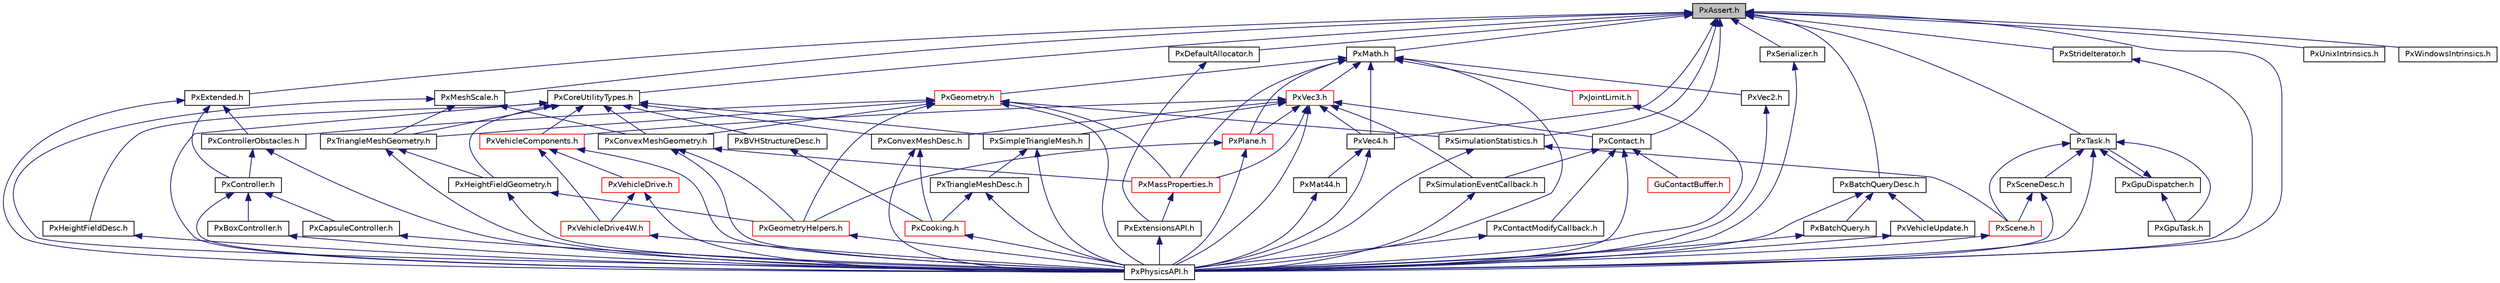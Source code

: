 digraph "PxAssert.h"
{
  edge [fontname="Helvetica",fontsize="10",labelfontname="Helvetica",labelfontsize="10"];
  node [fontname="Helvetica",fontsize="10",shape=record];
  Node0 [label="PxAssert.h",height=0.2,width=0.4,color="black", fillcolor="grey75", style="filled", fontcolor="black"];
  Node0 -> Node1 [dir="back",color="midnightblue",fontsize="10",style="solid",fontname="Helvetica"];
  Node1 [label="PxExtended.h",height=0.2,width=0.4,color="black", fillcolor="white", style="filled",URL="$PxExtended_8h.html"];
  Node1 -> Node2 [dir="back",color="midnightblue",fontsize="10",style="solid",fontname="Helvetica"];
  Node2 [label="PxController.h",height=0.2,width=0.4,color="black", fillcolor="white", style="filled",URL="$PxController_8h.html"];
  Node2 -> Node3 [dir="back",color="midnightblue",fontsize="10",style="solid",fontname="Helvetica"];
  Node3 [label="PxBoxController.h",height=0.2,width=0.4,color="black", fillcolor="white", style="filled",URL="$PxBoxController_8h.html"];
  Node3 -> Node4 [dir="back",color="midnightblue",fontsize="10",style="solid",fontname="Helvetica"];
  Node4 [label="PxPhysicsAPI.h",height=0.2,width=0.4,color="black", fillcolor="white", style="filled",URL="$PxPhysicsAPI_8h.html"];
  Node2 -> Node5 [dir="back",color="midnightblue",fontsize="10",style="solid",fontname="Helvetica"];
  Node5 [label="PxCapsuleController.h",height=0.2,width=0.4,color="black", fillcolor="white", style="filled",URL="$PxCapsuleController_8h.html"];
  Node5 -> Node4 [dir="back",color="midnightblue",fontsize="10",style="solid",fontname="Helvetica"];
  Node2 -> Node4 [dir="back",color="midnightblue",fontsize="10",style="solid",fontname="Helvetica"];
  Node1 -> Node6 [dir="back",color="midnightblue",fontsize="10",style="solid",fontname="Helvetica"];
  Node6 [label="PxControllerObstacles.h",height=0.2,width=0.4,color="black", fillcolor="white", style="filled",URL="$PxControllerObstacles_8h.html"];
  Node6 -> Node2 [dir="back",color="midnightblue",fontsize="10",style="solid",fontname="Helvetica"];
  Node6 -> Node4 [dir="back",color="midnightblue",fontsize="10",style="solid",fontname="Helvetica"];
  Node1 -> Node4 [dir="back",color="midnightblue",fontsize="10",style="solid",fontname="Helvetica"];
  Node0 -> Node7 [dir="back",color="midnightblue",fontsize="10",style="solid",fontname="Helvetica"];
  Node7 [label="PxCoreUtilityTypes.h",height=0.2,width=0.4,color="black", fillcolor="white", style="filled",URL="$PxCoreUtilityTypes_8h.html"];
  Node7 -> Node8 [dir="back",color="midnightblue",fontsize="10",style="solid",fontname="Helvetica"];
  Node8 [label="PxBVHStructureDesc.h",height=0.2,width=0.4,color="black", fillcolor="white", style="filled",URL="$PxBVHStructureDesc_8h.html"];
  Node8 -> Node9 [dir="back",color="midnightblue",fontsize="10",style="solid",fontname="Helvetica"];
  Node9 [label="PxCooking.h",height=0.2,width=0.4,color="red", fillcolor="white", style="filled",URL="$PxCooking_8h.html"];
  Node9 -> Node4 [dir="back",color="midnightblue",fontsize="10",style="solid",fontname="Helvetica"];
  Node7 -> Node14 [dir="back",color="midnightblue",fontsize="10",style="solid",fontname="Helvetica"];
  Node14 [label="PxConvexMeshDesc.h",height=0.2,width=0.4,color="black", fillcolor="white", style="filled",URL="$PxConvexMeshDesc_8h.html"];
  Node14 -> Node9 [dir="back",color="midnightblue",fontsize="10",style="solid",fontname="Helvetica"];
  Node14 -> Node4 [dir="back",color="midnightblue",fontsize="10",style="solid",fontname="Helvetica"];
  Node7 -> Node15 [dir="back",color="midnightblue",fontsize="10",style="solid",fontname="Helvetica"];
  Node15 [label="PxConvexMeshGeometry.h",height=0.2,width=0.4,color="black", fillcolor="white", style="filled",URL="$PxConvexMeshGeometry_8h.html"];
  Node15 -> Node16 [dir="back",color="midnightblue",fontsize="10",style="solid",fontname="Helvetica"];
  Node16 [label="PxMassProperties.h",height=0.2,width=0.4,color="red", fillcolor="white", style="filled",URL="$PxMassProperties_8h.html"];
  Node16 -> Node13 [dir="back",color="midnightblue",fontsize="10",style="solid",fontname="Helvetica"];
  Node13 [label="PxExtensionsAPI.h",height=0.2,width=0.4,color="black", fillcolor="white", style="filled",URL="$PxExtensionsAPI_8h.html"];
  Node13 -> Node4 [dir="back",color="midnightblue",fontsize="10",style="solid",fontname="Helvetica"];
  Node15 -> Node18 [dir="back",color="midnightblue",fontsize="10",style="solid",fontname="Helvetica"];
  Node18 [label="PxGeometryHelpers.h",height=0.2,width=0.4,color="red", fillcolor="white", style="filled",URL="$PxGeometryHelpers_8h.html"];
  Node18 -> Node4 [dir="back",color="midnightblue",fontsize="10",style="solid",fontname="Helvetica"];
  Node15 -> Node4 [dir="back",color="midnightblue",fontsize="10",style="solid",fontname="Helvetica"];
  Node7 -> Node46 [dir="back",color="midnightblue",fontsize="10",style="solid",fontname="Helvetica"];
  Node46 [label="PxHeightFieldGeometry.h",height=0.2,width=0.4,color="black", fillcolor="white", style="filled",URL="$PxHeightFieldGeometry_8h.html"];
  Node46 -> Node18 [dir="back",color="midnightblue",fontsize="10",style="solid",fontname="Helvetica"];
  Node46 -> Node4 [dir="back",color="midnightblue",fontsize="10",style="solid",fontname="Helvetica"];
  Node7 -> Node47 [dir="back",color="midnightblue",fontsize="10",style="solid",fontname="Helvetica"];
  Node47 [label="PxHeightFieldDesc.h",height=0.2,width=0.4,color="black", fillcolor="white", style="filled",URL="$PxHeightFieldDesc_8h.html"];
  Node47 -> Node4 [dir="back",color="midnightblue",fontsize="10",style="solid",fontname="Helvetica"];
  Node7 -> Node48 [dir="back",color="midnightblue",fontsize="10",style="solid",fontname="Helvetica"];
  Node48 [label="PxSimpleTriangleMesh.h",height=0.2,width=0.4,color="black", fillcolor="white", style="filled",URL="$PxSimpleTriangleMesh_8h.html"];
  Node48 -> Node49 [dir="back",color="midnightblue",fontsize="10",style="solid",fontname="Helvetica"];
  Node49 [label="PxTriangleMeshDesc.h",height=0.2,width=0.4,color="black", fillcolor="white", style="filled",URL="$PxTriangleMeshDesc_8h.html"];
  Node49 -> Node9 [dir="back",color="midnightblue",fontsize="10",style="solid",fontname="Helvetica"];
  Node49 -> Node4 [dir="back",color="midnightblue",fontsize="10",style="solid",fontname="Helvetica"];
  Node48 -> Node4 [dir="back",color="midnightblue",fontsize="10",style="solid",fontname="Helvetica"];
  Node7 -> Node50 [dir="back",color="midnightblue",fontsize="10",style="solid",fontname="Helvetica"];
  Node50 [label="PxTriangleMeshGeometry.h",height=0.2,width=0.4,color="black", fillcolor="white", style="filled",URL="$PxTriangleMeshGeometry_8h.html"];
  Node50 -> Node46 [dir="back",color="midnightblue",fontsize="10",style="solid",fontname="Helvetica"];
  Node50 -> Node4 [dir="back",color="midnightblue",fontsize="10",style="solid",fontname="Helvetica"];
  Node7 -> Node4 [dir="back",color="midnightblue",fontsize="10",style="solid",fontname="Helvetica"];
  Node7 -> Node51 [dir="back",color="midnightblue",fontsize="10",style="solid",fontname="Helvetica"];
  Node51 [label="PxVehicleComponents.h",height=0.2,width=0.4,color="red", fillcolor="white", style="filled",URL="$PxVehicleComponents_8h.html"];
  Node51 -> Node4 [dir="back",color="midnightblue",fontsize="10",style="solid",fontname="Helvetica"];
  Node51 -> Node36 [dir="back",color="midnightblue",fontsize="10",style="solid",fontname="Helvetica"];
  Node36 [label="PxVehicleDrive.h",height=0.2,width=0.4,color="red", fillcolor="white", style="filled",URL="$PxVehicleDrive_8h.html"];
  Node36 -> Node4 [dir="back",color="midnightblue",fontsize="10",style="solid",fontname="Helvetica"];
  Node36 -> Node37 [dir="back",color="midnightblue",fontsize="10",style="solid",fontname="Helvetica"];
  Node37 [label="PxVehicleDrive4W.h",height=0.2,width=0.4,color="red", fillcolor="white", style="filled",URL="$PxVehicleDrive4W_8h.html"];
  Node37 -> Node4 [dir="back",color="midnightblue",fontsize="10",style="solid",fontname="Helvetica"];
  Node51 -> Node37 [dir="back",color="midnightblue",fontsize="10",style="solid",fontname="Helvetica"];
  Node0 -> Node52 [dir="back",color="midnightblue",fontsize="10",style="solid",fontname="Helvetica"];
  Node52 [label="PxSerializer.h",height=0.2,width=0.4,color="black", fillcolor="white", style="filled",URL="$PxSerializer_8h.html"];
  Node52 -> Node4 [dir="back",color="midnightblue",fontsize="10",style="solid",fontname="Helvetica"];
  Node0 -> Node53 [dir="back",color="midnightblue",fontsize="10",style="solid",fontname="Helvetica"];
  Node53 [label="PxDefaultAllocator.h",height=0.2,width=0.4,color="black", fillcolor="white", style="filled",URL="$PxDefaultAllocator_8h.html"];
  Node53 -> Node13 [dir="back",color="midnightblue",fontsize="10",style="solid",fontname="Helvetica"];
  Node0 -> Node54 [dir="back",color="midnightblue",fontsize="10",style="solid",fontname="Helvetica"];
  Node54 [label="PxMeshScale.h",height=0.2,width=0.4,color="black", fillcolor="white", style="filled",URL="$PxMeshScale_8h.html"];
  Node54 -> Node15 [dir="back",color="midnightblue",fontsize="10",style="solid",fontname="Helvetica"];
  Node54 -> Node50 [dir="back",color="midnightblue",fontsize="10",style="solid",fontname="Helvetica"];
  Node54 -> Node4 [dir="back",color="midnightblue",fontsize="10",style="solid",fontname="Helvetica"];
  Node0 -> Node55 [dir="back",color="midnightblue",fontsize="10",style="solid",fontname="Helvetica"];
  Node55 [label="PxBatchQueryDesc.h",height=0.2,width=0.4,color="black", fillcolor="white", style="filled",URL="$PxBatchQueryDesc_8h.html"];
  Node55 -> Node43 [dir="back",color="midnightblue",fontsize="10",style="solid",fontname="Helvetica"];
  Node43 [label="PxBatchQuery.h",height=0.2,width=0.4,color="black", fillcolor="white", style="filled",URL="$PxBatchQuery_8h.html"];
  Node43 -> Node4 [dir="back",color="midnightblue",fontsize="10",style="solid",fontname="Helvetica"];
  Node55 -> Node4 [dir="back",color="midnightblue",fontsize="10",style="solid",fontname="Helvetica"];
  Node55 -> Node56 [dir="back",color="midnightblue",fontsize="10",style="solid",fontname="Helvetica"];
  Node56 [label="PxVehicleUpdate.h",height=0.2,width=0.4,color="black", fillcolor="white", style="filled",URL="$PxVehicleUpdate_8h.html"];
  Node56 -> Node4 [dir="back",color="midnightblue",fontsize="10",style="solid",fontname="Helvetica"];
  Node0 -> Node57 [dir="back",color="midnightblue",fontsize="10",style="solid",fontname="Helvetica"];
  Node57 [label="PxContact.h",height=0.2,width=0.4,color="black", fillcolor="white", style="filled",URL="$PxContact_8h.html"];
  Node57 -> Node58 [dir="back",color="midnightblue",fontsize="10",style="solid",fontname="Helvetica"];
  Node58 [label="GuContactBuffer.h",height=0.2,width=0.4,color="red", fillcolor="white", style="filled",URL="$GuContactBuffer_8h.html"];
  Node57 -> Node44 [dir="back",color="midnightblue",fontsize="10",style="solid",fontname="Helvetica"];
  Node44 [label="PxContactModifyCallback.h",height=0.2,width=0.4,color="black", fillcolor="white", style="filled",URL="$PxContactModifyCallback_8h.html"];
  Node44 -> Node4 [dir="back",color="midnightblue",fontsize="10",style="solid",fontname="Helvetica"];
  Node57 -> Node4 [dir="back",color="midnightblue",fontsize="10",style="solid",fontname="Helvetica"];
  Node57 -> Node61 [dir="back",color="midnightblue",fontsize="10",style="solid",fontname="Helvetica"];
  Node61 [label="PxSimulationEventCallback.h",height=0.2,width=0.4,color="black", fillcolor="white", style="filled",URL="$PxSimulationEventCallback_8h.html"];
  Node61 -> Node4 [dir="back",color="midnightblue",fontsize="10",style="solid",fontname="Helvetica"];
  Node0 -> Node4 [dir="back",color="midnightblue",fontsize="10",style="solid",fontname="Helvetica"];
  Node0 -> Node62 [dir="back",color="midnightblue",fontsize="10",style="solid",fontname="Helvetica"];
  Node62 [label="PxTask.h",height=0.2,width=0.4,color="black", fillcolor="white", style="filled",URL="$PxTask_8h.html"];
  Node62 -> Node4 [dir="back",color="midnightblue",fontsize="10",style="solid",fontname="Helvetica"];
  Node62 -> Node63 [dir="back",color="midnightblue",fontsize="10",style="solid",fontname="Helvetica"];
  Node63 [label="PxSceneDesc.h",height=0.2,width=0.4,color="black", fillcolor="white", style="filled",URL="$PxSceneDesc_8h.html"];
  Node63 -> Node64 [dir="back",color="midnightblue",fontsize="10",style="solid",fontname="Helvetica"];
  Node64 [label="PxScene.h",height=0.2,width=0.4,color="red", fillcolor="white", style="filled",URL="$PxScene_8h.html"];
  Node64 -> Node4 [dir="back",color="midnightblue",fontsize="10",style="solid",fontname="Helvetica"];
  Node63 -> Node4 [dir="back",color="midnightblue",fontsize="10",style="solid",fontname="Helvetica"];
  Node62 -> Node64 [dir="back",color="midnightblue",fontsize="10",style="solid",fontname="Helvetica"];
  Node62 -> Node67 [dir="back",color="midnightblue",fontsize="10",style="solid",fontname="Helvetica"];
  Node67 [label="PxGpuDispatcher.h",height=0.2,width=0.4,color="black", fillcolor="white", style="filled",URL="$PxGpuDispatcher_8h.html"];
  Node67 -> Node62 [dir="back",color="midnightblue",fontsize="10",style="solid",fontname="Helvetica"];
  Node67 -> Node68 [dir="back",color="midnightblue",fontsize="10",style="solid",fontname="Helvetica"];
  Node68 [label="PxGpuTask.h",height=0.2,width=0.4,color="black", fillcolor="white", style="filled",URL="$PxGpuTask_8h.html"];
  Node62 -> Node68 [dir="back",color="midnightblue",fontsize="10",style="solid",fontname="Helvetica"];
  Node0 -> Node69 [dir="back",color="midnightblue",fontsize="10",style="solid",fontname="Helvetica"];
  Node69 [label="PxSimulationStatistics.h",height=0.2,width=0.4,color="black", fillcolor="white", style="filled",URL="$PxSimulationStatistics_8h.html"];
  Node69 -> Node64 [dir="back",color="midnightblue",fontsize="10",style="solid",fontname="Helvetica"];
  Node69 -> Node4 [dir="back",color="midnightblue",fontsize="10",style="solid",fontname="Helvetica"];
  Node0 -> Node70 [dir="back",color="midnightblue",fontsize="10",style="solid",fontname="Helvetica"];
  Node70 [label="PxMath.h",height=0.2,width=0.4,color="black", fillcolor="white", style="filled",URL="$PxMath_8h.html"];
  Node70 -> Node27 [dir="back",color="midnightblue",fontsize="10",style="solid",fontname="Helvetica"];
  Node27 [label="PxJointLimit.h",height=0.2,width=0.4,color="red", fillcolor="white", style="filled",URL="$PxJointLimit_8h.html"];
  Node27 -> Node4 [dir="back",color="midnightblue",fontsize="10",style="solid",fontname="Helvetica"];
  Node70 -> Node16 [dir="back",color="midnightblue",fontsize="10",style="solid",fontname="Helvetica"];
  Node70 -> Node71 [dir="back",color="midnightblue",fontsize="10",style="solid",fontname="Helvetica"];
  Node71 [label="PxGeometry.h",height=0.2,width=0.4,color="red", fillcolor="white", style="filled",URL="$PxGeometry_8h.html"];
  Node71 -> Node6 [dir="back",color="midnightblue",fontsize="10",style="solid",fontname="Helvetica"];
  Node71 -> Node16 [dir="back",color="midnightblue",fontsize="10",style="solid",fontname="Helvetica"];
  Node71 -> Node15 [dir="back",color="midnightblue",fontsize="10",style="solid",fontname="Helvetica"];
  Node71 -> Node18 [dir="back",color="midnightblue",fontsize="10",style="solid",fontname="Helvetica"];
  Node71 -> Node50 [dir="back",color="midnightblue",fontsize="10",style="solid",fontname="Helvetica"];
  Node71 -> Node4 [dir="back",color="midnightblue",fontsize="10",style="solid",fontname="Helvetica"];
  Node71 -> Node69 [dir="back",color="midnightblue",fontsize="10",style="solid",fontname="Helvetica"];
  Node70 -> Node4 [dir="back",color="midnightblue",fontsize="10",style="solid",fontname="Helvetica"];
  Node70 -> Node76 [dir="back",color="midnightblue",fontsize="10",style="solid",fontname="Helvetica"];
  Node76 [label="PxPlane.h",height=0.2,width=0.4,color="red", fillcolor="white", style="filled",URL="$PxPlane_8h.html"];
  Node76 -> Node18 [dir="back",color="midnightblue",fontsize="10",style="solid",fontname="Helvetica"];
  Node76 -> Node4 [dir="back",color="midnightblue",fontsize="10",style="solid",fontname="Helvetica"];
  Node70 -> Node90 [dir="back",color="midnightblue",fontsize="10",style="solid",fontname="Helvetica"];
  Node90 [label="PxVec2.h",height=0.2,width=0.4,color="black", fillcolor="white", style="filled",URL="$PxVec2_8h.html"];
  Node90 -> Node4 [dir="back",color="midnightblue",fontsize="10",style="solid",fontname="Helvetica"];
  Node70 -> Node91 [dir="back",color="midnightblue",fontsize="10",style="solid",fontname="Helvetica"];
  Node91 [label="PxVec3.h",height=0.2,width=0.4,color="red", fillcolor="white", style="filled",URL="$PxVec3_8h.html"];
  Node91 -> Node14 [dir="back",color="midnightblue",fontsize="10",style="solid",fontname="Helvetica"];
  Node91 -> Node16 [dir="back",color="midnightblue",fontsize="10",style="solid",fontname="Helvetica"];
  Node91 -> Node48 [dir="back",color="midnightblue",fontsize="10",style="solid",fontname="Helvetica"];
  Node91 -> Node57 [dir="back",color="midnightblue",fontsize="10",style="solid",fontname="Helvetica"];
  Node91 -> Node4 [dir="back",color="midnightblue",fontsize="10",style="solid",fontname="Helvetica"];
  Node91 -> Node61 [dir="back",color="midnightblue",fontsize="10",style="solid",fontname="Helvetica"];
  Node91 -> Node51 [dir="back",color="midnightblue",fontsize="10",style="solid",fontname="Helvetica"];
  Node91 -> Node76 [dir="back",color="midnightblue",fontsize="10",style="solid",fontname="Helvetica"];
  Node91 -> Node104 [dir="back",color="midnightblue",fontsize="10",style="solid",fontname="Helvetica"];
  Node104 [label="PxVec4.h",height=0.2,width=0.4,color="black", fillcolor="white", style="filled",URL="$PxVec4_8h.html"];
  Node104 -> Node4 [dir="back",color="midnightblue",fontsize="10",style="solid",fontname="Helvetica"];
  Node104 -> Node89 [dir="back",color="midnightblue",fontsize="10",style="solid",fontname="Helvetica"];
  Node89 [label="PxMat44.h",height=0.2,width=0.4,color="black", fillcolor="white", style="filled",URL="$PxMat44_8h.html"];
  Node89 -> Node4 [dir="back",color="midnightblue",fontsize="10",style="solid",fontname="Helvetica"];
  Node70 -> Node104 [dir="back",color="midnightblue",fontsize="10",style="solid",fontname="Helvetica"];
  Node0 -> Node105 [dir="back",color="midnightblue",fontsize="10",style="solid",fontname="Helvetica"];
  Node105 [label="PxStrideIterator.h",height=0.2,width=0.4,color="black", fillcolor="white", style="filled",URL="$PxStrideIterator_8h.html"];
  Node105 -> Node4 [dir="back",color="midnightblue",fontsize="10",style="solid",fontname="Helvetica"];
  Node0 -> Node104 [dir="back",color="midnightblue",fontsize="10",style="solid",fontname="Helvetica"];
  Node0 -> Node106 [dir="back",color="midnightblue",fontsize="10",style="solid",fontname="Helvetica"];
  Node106 [label="PxUnixIntrinsics.h",height=0.2,width=0.4,color="black", fillcolor="white", style="filled",URL="$PxUnixIntrinsics_8h.html"];
  Node0 -> Node107 [dir="back",color="midnightblue",fontsize="10",style="solid",fontname="Helvetica"];
  Node107 [label="PxWindowsIntrinsics.h",height=0.2,width=0.4,color="black", fillcolor="white", style="filled",URL="$PxWindowsIntrinsics_8h.html"];
}
